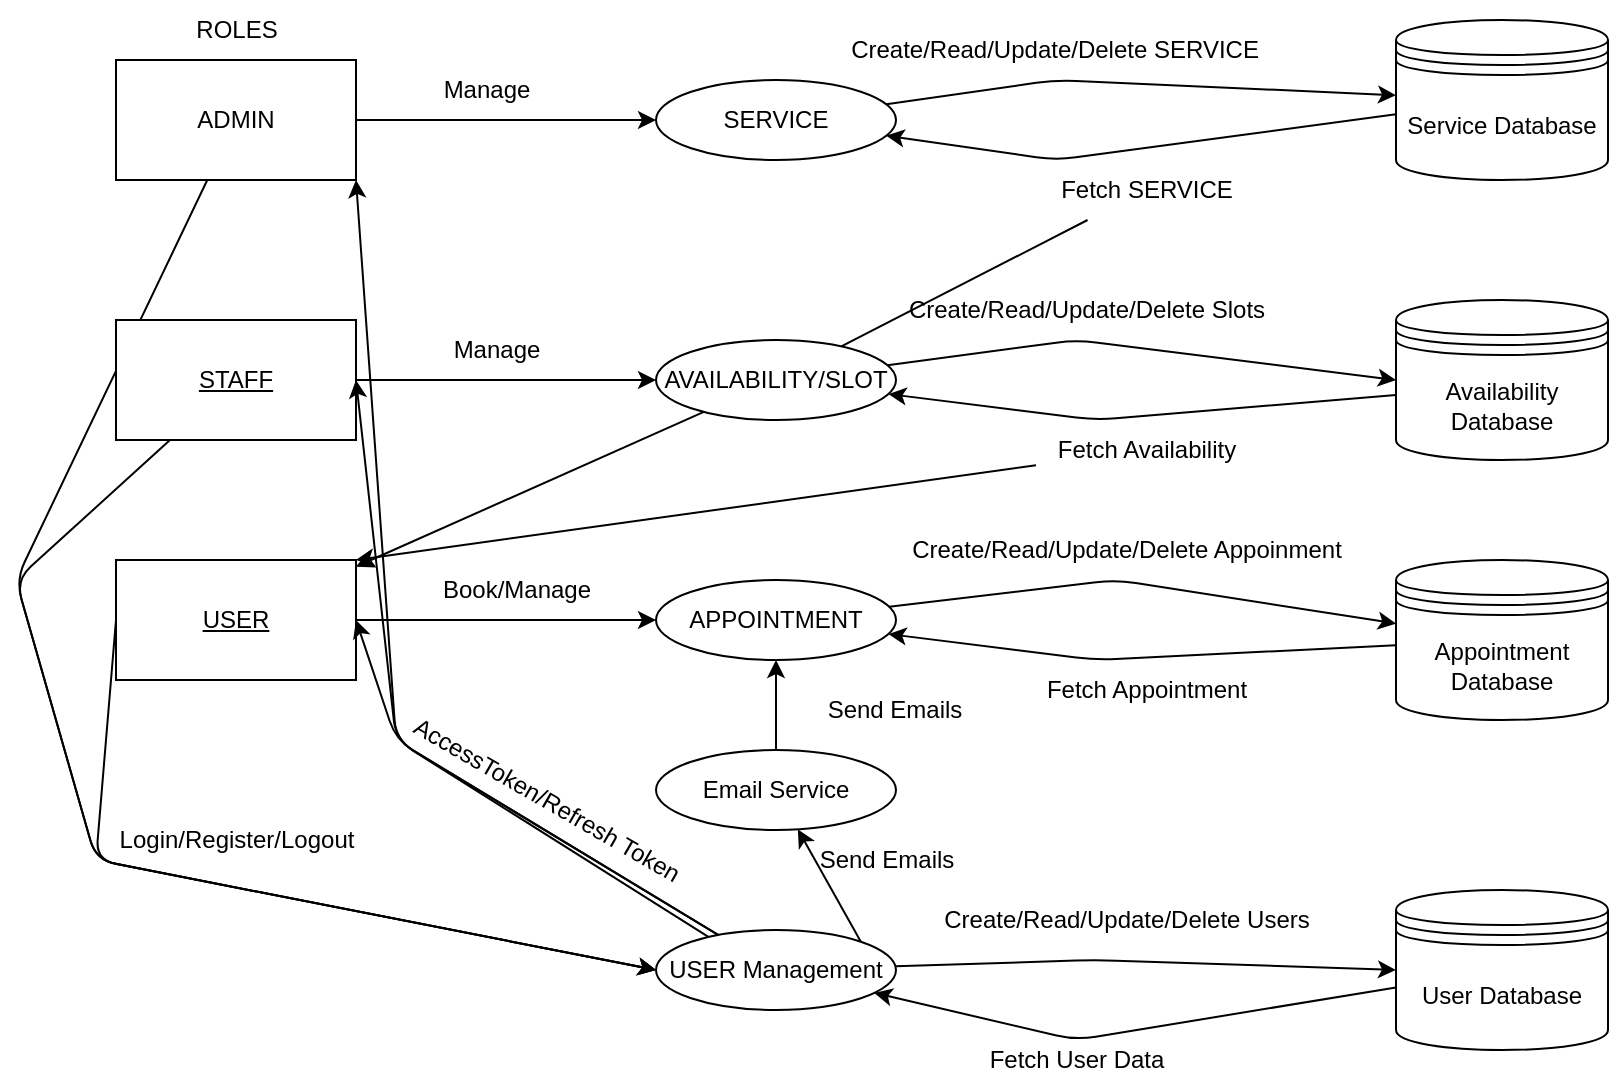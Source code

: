<mxfile>
    <diagram id="LLOBrmRrmg5uS7gMFTmz" name="Page-1">
        <mxGraphModel dx="618" dy="252" grid="1" gridSize="10" guides="1" tooltips="1" connect="1" arrows="1" fold="1" page="1" pageScale="1" pageWidth="827" pageHeight="1169" math="0" shadow="0">
            <root>
                <mxCell id="0"/>
                <mxCell id="1" parent="0"/>
                <mxCell id="12" style="edgeStyle=none;html=1;entryX=0;entryY=0.5;entryDx=0;entryDy=0;" parent="1" source="2" target="13" edge="1">
                    <mxGeometry relative="1" as="geometry">
                        <mxPoint x="310" y="110" as="targetPoint"/>
                    </mxGeometry>
                </mxCell>
                <mxCell id="65" style="edgeStyle=none;html=1;entryX=0;entryY=0.5;entryDx=0;entryDy=0;" edge="1" parent="1" source="2" target="53">
                    <mxGeometry relative="1" as="geometry">
                        <Array as="points">
                            <mxPoint x="10" y="340"/>
                            <mxPoint x="50" y="480"/>
                        </Array>
                    </mxGeometry>
                </mxCell>
                <mxCell id="2" value="ADMIN" style="rounded=0;whiteSpace=wrap;html=1;" parent="1" vertex="1">
                    <mxGeometry x="60" y="80" width="120" height="60" as="geometry"/>
                </mxCell>
                <mxCell id="35" style="edgeStyle=none;html=1;" edge="1" parent="1" source="3" target="34">
                    <mxGeometry relative="1" as="geometry"/>
                </mxCell>
                <mxCell id="64" style="edgeStyle=none;html=1;entryX=0;entryY=0.5;entryDx=0;entryDy=0;exitX=0;exitY=0.5;exitDx=0;exitDy=0;" edge="1" parent="1" source="3" target="53">
                    <mxGeometry relative="1" as="geometry">
                        <Array as="points">
                            <mxPoint x="50" y="480"/>
                        </Array>
                    </mxGeometry>
                </mxCell>
                <mxCell id="3" value="&lt;u&gt;USER&lt;/u&gt;" style="rounded=0;whiteSpace=wrap;html=1;" parent="1" vertex="1">
                    <mxGeometry x="60" y="330" width="120" height="60" as="geometry"/>
                </mxCell>
                <mxCell id="22" style="edgeStyle=none;html=1;" edge="1" parent="1" source="4" target="21">
                    <mxGeometry relative="1" as="geometry"/>
                </mxCell>
                <mxCell id="63" style="edgeStyle=none;html=1;entryX=0;entryY=0.5;entryDx=0;entryDy=0;" edge="1" parent="1" source="4" target="53">
                    <mxGeometry relative="1" as="geometry">
                        <Array as="points">
                            <mxPoint x="10" y="340"/>
                            <mxPoint x="50" y="480"/>
                        </Array>
                    </mxGeometry>
                </mxCell>
                <mxCell id="4" value="&lt;u&gt;STAFF&lt;br&gt;&lt;/u&gt;" style="rounded=0;whiteSpace=wrap;html=1;" parent="1" vertex="1">
                    <mxGeometry x="60" y="210" width="120" height="60" as="geometry"/>
                </mxCell>
                <mxCell id="8" value="ROLES" style="text;html=1;align=center;verticalAlign=middle;resizable=0;points=[];autosize=1;strokeColor=none;fillColor=none;" parent="1" vertex="1">
                    <mxGeometry x="90" y="50" width="60" height="30" as="geometry"/>
                </mxCell>
                <mxCell id="11" value="Manage" style="text;html=1;align=center;verticalAlign=middle;resizable=0;points=[];autosize=1;strokeColor=none;fillColor=none;" parent="1" vertex="1">
                    <mxGeometry x="210" y="80" width="70" height="30" as="geometry"/>
                </mxCell>
                <mxCell id="16" style="edgeStyle=none;html=1;" edge="1" parent="1" source="13" target="40">
                    <mxGeometry relative="1" as="geometry">
                        <mxPoint x="630" y="102.5" as="targetPoint"/>
                        <Array as="points">
                            <mxPoint x="530" y="90"/>
                        </Array>
                    </mxGeometry>
                </mxCell>
                <mxCell id="13" value="SERVICE" style="ellipse;whiteSpace=wrap;html=1;" vertex="1" parent="1">
                    <mxGeometry x="330" y="90" width="120" height="40" as="geometry"/>
                </mxCell>
                <mxCell id="18" style="edgeStyle=none;html=1;" edge="1" parent="1" source="40" target="13">
                    <mxGeometry relative="1" as="geometry">
                        <mxPoint x="630" y="117.5" as="sourcePoint"/>
                        <Array as="points">
                            <mxPoint x="530" y="130"/>
                        </Array>
                    </mxGeometry>
                </mxCell>
                <mxCell id="17" value="Create/Read/Update/Delete SERVICE" style="text;html=1;align=center;verticalAlign=middle;resizable=0;points=[];autosize=1;strokeColor=none;fillColor=none;" vertex="1" parent="1">
                    <mxGeometry x="414" y="60" width="230" height="30" as="geometry"/>
                </mxCell>
                <mxCell id="75" style="edgeStyle=none;html=1;startArrow=none;" edge="1" parent="1" source="21" target="3">
                    <mxGeometry relative="1" as="geometry"/>
                </mxCell>
                <mxCell id="19" value="Fetch SERVICE" style="text;html=1;align=center;verticalAlign=middle;resizable=0;points=[];autosize=1;strokeColor=none;fillColor=none;" vertex="1" parent="1">
                    <mxGeometry x="520" y="130" width="110" height="30" as="geometry"/>
                </mxCell>
                <mxCell id="28" style="edgeStyle=none;html=1;entryX=0;entryY=0.5;entryDx=0;entryDy=0;" edge="1" parent="1" source="21" target="42">
                    <mxGeometry relative="1" as="geometry">
                        <mxPoint x="650" y="240" as="targetPoint"/>
                        <Array as="points">
                            <mxPoint x="540" y="220"/>
                        </Array>
                    </mxGeometry>
                </mxCell>
                <mxCell id="23" value="Manage" style="text;html=1;align=center;verticalAlign=middle;resizable=0;points=[];autosize=1;strokeColor=none;fillColor=none;" vertex="1" parent="1">
                    <mxGeometry x="215" y="210" width="70" height="30" as="geometry"/>
                </mxCell>
                <mxCell id="29" style="edgeStyle=none;html=1;exitX=0;exitY=0.594;exitDx=0;exitDy=0;exitPerimeter=0;" edge="1" parent="1" source="42" target="21">
                    <mxGeometry relative="1" as="geometry">
                        <mxPoint x="650" y="247.5" as="sourcePoint"/>
                        <Array as="points">
                            <mxPoint x="550" y="260"/>
                        </Array>
                    </mxGeometry>
                </mxCell>
                <mxCell id="25" value="Create/Read/Update/Delete Slots" style="text;html=1;align=center;verticalAlign=middle;resizable=0;points=[];autosize=1;strokeColor=none;fillColor=none;" vertex="1" parent="1">
                    <mxGeometry x="445" y="190" width="200" height="30" as="geometry"/>
                </mxCell>
                <mxCell id="76" style="edgeStyle=none;html=1;entryX=1;entryY=0;entryDx=0;entryDy=0;" edge="1" parent="1" source="27" target="3">
                    <mxGeometry relative="1" as="geometry"/>
                </mxCell>
                <mxCell id="27" value="Fetch Availability" style="text;html=1;align=center;verticalAlign=middle;resizable=0;points=[];autosize=1;strokeColor=none;fillColor=none;" vertex="1" parent="1">
                    <mxGeometry x="520" y="260" width="110" height="30" as="geometry"/>
                </mxCell>
                <mxCell id="51" style="edgeStyle=none;html=1;" edge="1" parent="1" source="34" target="47">
                    <mxGeometry relative="1" as="geometry">
                        <Array as="points">
                            <mxPoint x="560" y="340"/>
                        </Array>
                    </mxGeometry>
                </mxCell>
                <mxCell id="34" value="APPOINTMENT" style="ellipse;whiteSpace=wrap;html=1;" vertex="1" parent="1">
                    <mxGeometry x="330" y="340" width="120" height="40" as="geometry"/>
                </mxCell>
                <mxCell id="36" value="Book/Manage" style="text;html=1;align=center;verticalAlign=middle;resizable=0;points=[];autosize=1;strokeColor=none;fillColor=none;" vertex="1" parent="1">
                    <mxGeometry x="210" y="330" width="100" height="30" as="geometry"/>
                </mxCell>
                <mxCell id="40" value="Service Database" style="shape=datastore;whiteSpace=wrap;html=1;" vertex="1" parent="1">
                    <mxGeometry x="700" y="60" width="106" height="80" as="geometry"/>
                </mxCell>
                <mxCell id="42" value="Availability Database" style="shape=datastore;whiteSpace=wrap;html=1;" vertex="1" parent="1">
                    <mxGeometry x="700" y="200" width="106" height="80" as="geometry"/>
                </mxCell>
                <mxCell id="52" style="edgeStyle=none;html=1;" edge="1" parent="1" source="47" target="34">
                    <mxGeometry relative="1" as="geometry">
                        <Array as="points">
                            <mxPoint x="550" y="380"/>
                        </Array>
                    </mxGeometry>
                </mxCell>
                <mxCell id="47" value="Appointment Database" style="shape=datastore;whiteSpace=wrap;html=1;" vertex="1" parent="1">
                    <mxGeometry x="700" y="330" width="106" height="80" as="geometry"/>
                </mxCell>
                <mxCell id="49" value="Create/Read/Update/Delete Users" style="text;html=1;align=center;verticalAlign=middle;resizable=0;points=[];autosize=1;strokeColor=none;fillColor=none;" vertex="1" parent="1">
                    <mxGeometry x="460" y="495" width="210" height="30" as="geometry"/>
                </mxCell>
                <mxCell id="50" value="Fetch Appointment" style="text;html=1;align=center;verticalAlign=middle;resizable=0;points=[];autosize=1;strokeColor=none;fillColor=none;" vertex="1" parent="1">
                    <mxGeometry x="515" y="380" width="120" height="30" as="geometry"/>
                </mxCell>
                <mxCell id="55" style="edgeStyle=none;html=1;exitX=1;exitY=0;exitDx=0;exitDy=0;" edge="1" parent="1" source="53" target="54">
                    <mxGeometry relative="1" as="geometry">
                        <mxPoint x="433" y="501" as="sourcePoint"/>
                    </mxGeometry>
                </mxCell>
                <mxCell id="58" style="edgeStyle=none;html=1;entryX=0;entryY=0.5;entryDx=0;entryDy=0;" edge="1" parent="1" source="53" target="57">
                    <mxGeometry relative="1" as="geometry">
                        <mxPoint x="660" y="540" as="targetPoint"/>
                        <Array as="points">
                            <mxPoint x="550" y="530"/>
                        </Array>
                    </mxGeometry>
                </mxCell>
                <mxCell id="67" style="edgeStyle=none;html=1;exitX=0.22;exitY=0.088;exitDx=0;exitDy=0;entryX=1;entryY=0.5;entryDx=0;entryDy=0;exitPerimeter=0;" edge="1" parent="1" source="53" target="3">
                    <mxGeometry relative="1" as="geometry">
                        <Array as="points">
                            <mxPoint x="200" y="420"/>
                        </Array>
                    </mxGeometry>
                </mxCell>
                <mxCell id="68" style="edgeStyle=none;html=1;entryX=1;entryY=0.5;entryDx=0;entryDy=0;" edge="1" parent="1" source="53" target="4">
                    <mxGeometry relative="1" as="geometry">
                        <Array as="points">
                            <mxPoint x="200" y="420"/>
                        </Array>
                    </mxGeometry>
                </mxCell>
                <mxCell id="69" style="edgeStyle=none;html=1;entryX=1;entryY=1;entryDx=0;entryDy=0;" edge="1" parent="1" source="53" target="2">
                    <mxGeometry relative="1" as="geometry">
                        <Array as="points">
                            <mxPoint x="200" y="420"/>
                        </Array>
                    </mxGeometry>
                </mxCell>
                <mxCell id="53" value="USER Management" style="ellipse;whiteSpace=wrap;html=1;" vertex="1" parent="1">
                    <mxGeometry x="330" y="515" width="120" height="40" as="geometry"/>
                </mxCell>
                <mxCell id="83" style="edgeStyle=none;html=1;" edge="1" parent="1" source="54" target="34">
                    <mxGeometry relative="1" as="geometry"/>
                </mxCell>
                <mxCell id="54" value="Email Service" style="ellipse;whiteSpace=wrap;html=1;" vertex="1" parent="1">
                    <mxGeometry x="330" y="425" width="120" height="40" as="geometry"/>
                </mxCell>
                <mxCell id="56" value="Send Emails" style="text;html=1;align=center;verticalAlign=middle;resizable=0;points=[];autosize=1;strokeColor=none;fillColor=none;" vertex="1" parent="1">
                    <mxGeometry x="400" y="465" width="90" height="30" as="geometry"/>
                </mxCell>
                <mxCell id="60" style="edgeStyle=none;html=1;" edge="1" parent="1" source="57" target="53">
                    <mxGeometry relative="1" as="geometry">
                        <Array as="points">
                            <mxPoint x="540" y="570"/>
                        </Array>
                    </mxGeometry>
                </mxCell>
                <mxCell id="57" value="User Database" style="shape=datastore;whiteSpace=wrap;html=1;" vertex="1" parent="1">
                    <mxGeometry x="700" y="495" width="106" height="80" as="geometry"/>
                </mxCell>
                <mxCell id="62" value="Fetch User Data" style="text;html=1;align=center;verticalAlign=middle;resizable=0;points=[];autosize=1;strokeColor=none;fillColor=none;" vertex="1" parent="1">
                    <mxGeometry x="485" y="565" width="110" height="30" as="geometry"/>
                </mxCell>
                <mxCell id="66" value="Login/Register/Logout" style="text;html=1;align=center;verticalAlign=middle;resizable=0;points=[];autosize=1;strokeColor=none;fillColor=none;" vertex="1" parent="1">
                    <mxGeometry x="50" y="455" width="140" height="30" as="geometry"/>
                </mxCell>
                <mxCell id="70" value="AccessToken/Refresh Token" style="text;html=1;align=center;verticalAlign=middle;resizable=0;points=[];autosize=1;strokeColor=none;fillColor=none;rotation=30;" vertex="1" parent="1">
                    <mxGeometry x="190" y="435" width="170" height="30" as="geometry"/>
                </mxCell>
                <mxCell id="84" value="Send Emails" style="text;html=1;align=center;verticalAlign=middle;resizable=0;points=[];autosize=1;strokeColor=none;fillColor=none;" vertex="1" parent="1">
                    <mxGeometry x="404" y="390" width="90" height="30" as="geometry"/>
                </mxCell>
                <mxCell id="86" value="" style="edgeStyle=none;html=1;endArrow=none;" edge="1" parent="1" source="19" target="21">
                    <mxGeometry relative="1" as="geometry">
                        <mxPoint x="543.256" y="160" as="sourcePoint"/>
                        <mxPoint x="180" y="331.648" as="targetPoint"/>
                    </mxGeometry>
                </mxCell>
                <mxCell id="21" value="AVAILABILITY/SLOT" style="ellipse;whiteSpace=wrap;html=1;" vertex="1" parent="1">
                    <mxGeometry x="330" y="220" width="120" height="40" as="geometry"/>
                </mxCell>
                <mxCell id="88" value="Create/Read/Update/Delete Appoinment" style="text;html=1;align=center;verticalAlign=middle;resizable=0;points=[];autosize=1;strokeColor=none;fillColor=none;" vertex="1" parent="1">
                    <mxGeometry x="445" y="310" width="240" height="30" as="geometry"/>
                </mxCell>
            </root>
        </mxGraphModel>
    </diagram>
</mxfile>